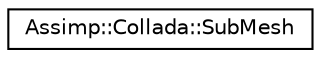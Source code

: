 digraph "Graphical Class Hierarchy"
{
  edge [fontname="Helvetica",fontsize="10",labelfontname="Helvetica",labelfontsize="10"];
  node [fontname="Helvetica",fontsize="10",shape=record];
  rankdir="LR";
  Node1 [label="Assimp::Collada::SubMesh",height=0.2,width=0.4,color="black", fillcolor="white", style="filled",URL="$struct_assimp_1_1_collada_1_1_sub_mesh.html"];
}
